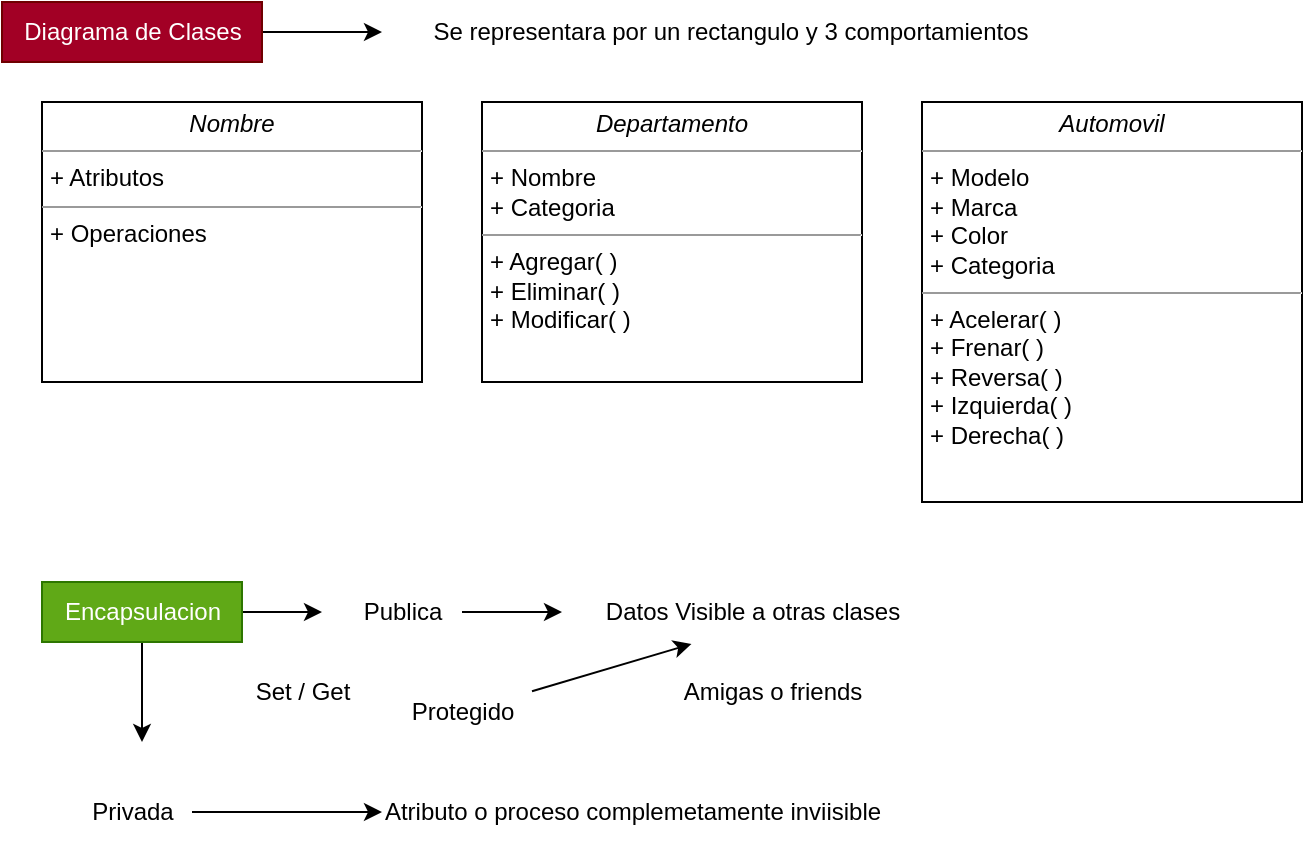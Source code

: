 <mxfile>
    <diagram id="jakKiQd1MnACC6p602-_" name="DigramadeClases">
        <mxGraphModel dx="799" dy="438" grid="1" gridSize="10" guides="1" tooltips="1" connect="1" arrows="1" fold="1" page="1" pageScale="1" pageWidth="827" pageHeight="1169" math="0" shadow="0">
            <root>
                <mxCell id="0"/>
                <mxCell id="1" parent="0"/>
                <mxCell id="3" style="edgeStyle=none;html=1;" edge="1" parent="1" source="2">
                    <mxGeometry relative="1" as="geometry">
                        <mxPoint x="240" y="105" as="targetPoint"/>
                    </mxGeometry>
                </mxCell>
                <mxCell id="2" value="Diagrama de Clases" style="text;html=1;align=center;verticalAlign=middle;resizable=0;points=[];autosize=1;strokeColor=#6F0000;fillColor=#a20025;fontColor=#ffffff;" vertex="1" parent="1">
                    <mxGeometry x="50" y="90" width="130" height="30" as="geometry"/>
                </mxCell>
                <mxCell id="4" value="Se representara por un rectangulo y 3 comportamientos" style="text;html=1;align=center;verticalAlign=middle;resizable=0;points=[];autosize=1;strokeColor=none;fillColor=none;" vertex="1" parent="1">
                    <mxGeometry x="254" y="90" width="320" height="30" as="geometry"/>
                </mxCell>
                <mxCell id="5" value="&lt;p style=&quot;margin:0px;margin-top:4px;text-align:center;&quot;&gt;&lt;i&gt;Nombre&lt;/i&gt;&lt;/p&gt;&lt;hr size=&quot;1&quot;&gt;&lt;p style=&quot;margin:0px;margin-left:4px;&quot;&gt;+ Atributos&lt;/p&gt;&lt;hr size=&quot;1&quot;&gt;&lt;p style=&quot;margin:0px;margin-left:4px;&quot;&gt;+ Operaciones&lt;/p&gt;" style="verticalAlign=top;align=left;overflow=fill;fontSize=12;fontFamily=Helvetica;html=1;" vertex="1" parent="1">
                    <mxGeometry x="70" y="140" width="190" height="140" as="geometry"/>
                </mxCell>
                <mxCell id="6" value="&lt;p style=&quot;margin:0px;margin-top:4px;text-align:center;&quot;&gt;&lt;i&gt;Departamento&lt;/i&gt;&lt;/p&gt;&lt;hr size=&quot;1&quot;&gt;&lt;p style=&quot;margin:0px;margin-left:4px;&quot;&gt;+ Nombre&lt;br&gt;+ Categoria&lt;/p&gt;&lt;hr size=&quot;1&quot;&gt;&lt;p style=&quot;margin:0px;margin-left:4px;&quot;&gt;+ Agregar( )&lt;br&gt;+ Eliminar( )&lt;/p&gt;&lt;p style=&quot;margin:0px;margin-left:4px;&quot;&gt;+ Modificar( )&lt;/p&gt;" style="verticalAlign=top;align=left;overflow=fill;fontSize=12;fontFamily=Helvetica;html=1;" vertex="1" parent="1">
                    <mxGeometry x="290" y="140" width="190" height="140" as="geometry"/>
                </mxCell>
                <mxCell id="7" value="&lt;p style=&quot;margin:0px;margin-top:4px;text-align:center;&quot;&gt;&lt;i&gt;Automovil&lt;/i&gt;&lt;/p&gt;&lt;hr size=&quot;1&quot;&gt;&lt;p style=&quot;margin:0px;margin-left:4px;&quot;&gt;+ Modelo&lt;br&gt;+ Marca&lt;/p&gt;&lt;p style=&quot;margin:0px;margin-left:4px;&quot;&gt;+ Color&lt;/p&gt;&lt;p style=&quot;margin:0px;margin-left:4px;&quot;&gt;+ Categoria&lt;/p&gt;&lt;hr size=&quot;1&quot;&gt;&lt;p style=&quot;margin:0px;margin-left:4px;&quot;&gt;+ Acelerar( )&lt;br&gt;+ Frenar( )&lt;/p&gt;&lt;p style=&quot;margin:0px;margin-left:4px;&quot;&gt;+ Reversa( )&lt;/p&gt;&lt;p style=&quot;margin:0px;margin-left:4px;&quot;&gt;+ Izquierda( )&lt;/p&gt;&lt;p style=&quot;margin:0px;margin-left:4px;&quot;&gt;+ Derecha( )&lt;/p&gt;" style="verticalAlign=top;align=left;overflow=fill;fontSize=12;fontFamily=Helvetica;html=1;" vertex="1" parent="1">
                    <mxGeometry x="510" y="140" width="190" height="200" as="geometry"/>
                </mxCell>
                <mxCell id="9" style="edgeStyle=none;html=1;" edge="1" parent="1" source="8">
                    <mxGeometry relative="1" as="geometry">
                        <mxPoint x="120" y="460" as="targetPoint"/>
                    </mxGeometry>
                </mxCell>
                <mxCell id="10" style="edgeStyle=none;html=1;" edge="1" parent="1" source="8">
                    <mxGeometry relative="1" as="geometry">
                        <mxPoint x="210" y="395" as="targetPoint"/>
                    </mxGeometry>
                </mxCell>
                <mxCell id="8" value="Encapsulacion" style="text;html=1;align=center;verticalAlign=middle;resizable=0;points=[];autosize=1;strokeColor=#2D7600;fillColor=#60a917;fontColor=#ffffff;" vertex="1" parent="1">
                    <mxGeometry x="70" y="380" width="100" height="30" as="geometry"/>
                </mxCell>
                <mxCell id="14" style="edgeStyle=none;html=1;" edge="1" parent="1" source="11">
                    <mxGeometry relative="1" as="geometry">
                        <mxPoint x="330" y="395" as="targetPoint"/>
                    </mxGeometry>
                </mxCell>
                <mxCell id="11" value="Publica" style="text;html=1;align=center;verticalAlign=middle;resizable=0;points=[];autosize=1;strokeColor=none;fillColor=none;" vertex="1" parent="1">
                    <mxGeometry x="220" y="380" width="60" height="30" as="geometry"/>
                </mxCell>
                <mxCell id="16" style="edgeStyle=none;html=1;" edge="1" parent="1" source="12">
                    <mxGeometry relative="1" as="geometry">
                        <mxPoint x="240" y="495" as="targetPoint"/>
                    </mxGeometry>
                </mxCell>
                <mxCell id="12" value="Privada" style="text;html=1;align=center;verticalAlign=middle;resizable=0;points=[];autosize=1;strokeColor=none;fillColor=none;" vertex="1" parent="1">
                    <mxGeometry x="85" y="480" width="60" height="30" as="geometry"/>
                </mxCell>
                <mxCell id="13" value="Set / Get" style="text;html=1;align=center;verticalAlign=middle;resizable=0;points=[];autosize=1;strokeColor=none;fillColor=none;" vertex="1" parent="1">
                    <mxGeometry x="165" y="420" width="70" height="30" as="geometry"/>
                </mxCell>
                <mxCell id="15" value="Datos Visible a otras clases" style="text;html=1;align=center;verticalAlign=middle;resizable=0;points=[];autosize=1;strokeColor=none;fillColor=none;" vertex="1" parent="1">
                    <mxGeometry x="340" y="380" width="170" height="30" as="geometry"/>
                </mxCell>
                <mxCell id="17" value="Atributo o proceso complemetamente inviisible" style="text;html=1;align=center;verticalAlign=middle;resizable=0;points=[];autosize=1;strokeColor=none;fillColor=none;" vertex="1" parent="1">
                    <mxGeometry x="230" y="480" width="270" height="30" as="geometry"/>
                </mxCell>
                <mxCell id="20" style="edgeStyle=none;html=1;entryX=0.322;entryY=1.033;entryDx=0;entryDy=0;entryPerimeter=0;" edge="1" parent="1" source="18" target="15">
                    <mxGeometry relative="1" as="geometry"/>
                </mxCell>
                <mxCell id="18" value="Protegido" style="text;html=1;align=center;verticalAlign=middle;resizable=0;points=[];autosize=1;strokeColor=none;fillColor=none;" vertex="1" parent="1">
                    <mxGeometry x="245" y="430" width="70" height="30" as="geometry"/>
                </mxCell>
                <mxCell id="21" value="Amigas o friends" style="text;html=1;align=center;verticalAlign=middle;resizable=0;points=[];autosize=1;strokeColor=none;fillColor=none;" vertex="1" parent="1">
                    <mxGeometry x="380" y="420" width="110" height="30" as="geometry"/>
                </mxCell>
            </root>
        </mxGraphModel>
    </diagram>
    <diagram id="9SX94kGip0-h0DlQFDOH" name="DiagramasClases:Asociacion">
        <mxGraphModel dx="799" dy="438" grid="1" gridSize="10" guides="1" tooltips="1" connect="1" arrows="1" fold="1" page="1" pageScale="1" pageWidth="827" pageHeight="1169" math="0" shadow="0">
            <root>
                <mxCell id="0"/>
                <mxCell id="1" parent="0"/>
                <mxCell id="mTc9lNZvth_GKWm5xJ1j-9" style="edgeStyle=none;html=1;exitX=1;exitY=0.5;exitDx=0;exitDy=0;endArrow=none;endFill=0;" edge="1" parent="1" source="mTc9lNZvth_GKWm5xJ1j-1" target="mTc9lNZvth_GKWm5xJ1j-8">
                    <mxGeometry relative="1" as="geometry"/>
                </mxCell>
                <mxCell id="mTc9lNZvth_GKWm5xJ1j-15" style="edgeStyle=none;html=1;exitX=1;exitY=0.5;exitDx=0;exitDy=0;entryX=-0.006;entryY=0.58;entryDx=0;entryDy=0;entryPerimeter=0;endArrow=none;endFill=0;" edge="1" parent="1" source="mTc9lNZvth_GKWm5xJ1j-1" target="mTc9lNZvth_GKWm5xJ1j-14">
                    <mxGeometry relative="1" as="geometry"/>
                </mxCell>
                <mxCell id="mTc9lNZvth_GKWm5xJ1j-1" value="&lt;p style=&quot;margin:0px;margin-top:4px;text-align:center;&quot;&gt;&lt;i&gt;Modulo&lt;/i&gt;&lt;/p&gt;&lt;hr size=&quot;1&quot;&gt;&lt;p style=&quot;margin:0px;margin-left:4px;&quot;&gt;+ NombredelModulo&lt;br&gt;+ Temario&lt;/p&gt;&lt;p style=&quot;margin:0px;margin-left:4px;&quot;&gt;+ Duracion&lt;/p&gt;&lt;p style=&quot;margin:0px;margin-left:4px;&quot;&gt;+ IdSemestre&lt;/p&gt;&lt;hr size=&quot;1&quot;&gt;&lt;p style=&quot;margin:0px;margin-left:4px;&quot;&gt;+ Evaluar( )&lt;br&gt;&lt;/p&gt;&lt;p style=&quot;margin:0px;margin-left:4px;&quot;&gt;+ GenerarActividad( )&lt;/p&gt;" style="verticalAlign=top;align=left;overflow=fill;fontSize=12;fontFamily=Helvetica;html=1;" vertex="1" parent="1">
                    <mxGeometry x="110" y="80" width="190" height="140" as="geometry"/>
                </mxCell>
                <mxCell id="mTc9lNZvth_GKWm5xJ1j-2" value="Diagrama de clases : Asociacion" style="text;html=1;align=center;verticalAlign=middle;resizable=0;points=[];autosize=1;strokeColor=#001DBC;fillColor=#0050ef;fontColor=#ffffff;" vertex="1" parent="1">
                    <mxGeometry x="340" y="10" width="200" height="30" as="geometry"/>
                </mxCell>
                <mxCell id="mTc9lNZvth_GKWm5xJ1j-3" value="1&lt;br&gt;0.1&lt;br&gt;M.N&lt;br&gt;*&lt;br&gt;0.*&lt;br&gt;1.*" style="text;html=1;align=center;verticalAlign=middle;resizable=0;points=[];autosize=1;strokeColor=none;fillColor=none;" vertex="1" parent="1">
                    <mxGeometry x="145" y="280" width="50" height="100" as="geometry"/>
                </mxCell>
                <mxCell id="mTc9lNZvth_GKWm5xJ1j-4" value="CARDINALIDAD DE ASOCIACION" style="text;html=1;align=center;verticalAlign=middle;resizable=0;points=[];autosize=1;strokeColor=#A50040;fillColor=#d80073;fontColor=#ffffff;" vertex="1" parent="1">
                    <mxGeometry x="80" y="250" width="210" height="30" as="geometry"/>
                </mxCell>
                <mxCell id="mTc9lNZvth_GKWm5xJ1j-6" style="edgeStyle=none;html=1;" edge="1" parent="1" source="mTc9lNZvth_GKWm5xJ1j-5" target="mTc9lNZvth_GKWm5xJ1j-7">
                    <mxGeometry relative="1" as="geometry">
                        <mxPoint x="380" y="385" as="targetPoint"/>
                        <Array as="points">
                            <mxPoint x="360" y="400"/>
                        </Array>
                    </mxGeometry>
                </mxCell>
                <mxCell id="mTc9lNZvth_GKWm5xJ1j-5" value="Multiplicidad" style="text;html=1;align=center;verticalAlign=middle;resizable=0;points=[];autosize=1;strokeColor=#BD7000;fillColor=#f0a30a;fontColor=#000000;" vertex="1" parent="1">
                    <mxGeometry x="40" y="380" width="90" height="30" as="geometry"/>
                </mxCell>
                <mxCell id="mTc9lNZvth_GKWm5xJ1j-7" value="Resticcion &amp;gt;=1" style="text;html=1;align=center;verticalAlign=middle;resizable=0;points=[];autosize=1;strokeColor=none;fillColor=none;" vertex="1" parent="1">
                    <mxGeometry x="400" y="380" width="100" height="30" as="geometry"/>
                </mxCell>
                <mxCell id="mTc9lNZvth_GKWm5xJ1j-8" value="&lt;p style=&quot;margin:0px;margin-top:4px;text-align:center;text-decoration:underline;&quot;&gt;&lt;b&gt;Maestro&lt;/b&gt;&lt;/p&gt;&lt;hr&gt;&lt;p style=&quot;margin:0px;margin-left:8px;&quot;&gt;+ Nombre&lt;br&gt;+ Apellidos&lt;br&gt;+ IdCarrera&lt;/p&gt;" style="verticalAlign=top;align=left;overflow=fill;fontSize=12;fontFamily=Helvetica;html=1;" vertex="1" parent="1">
                    <mxGeometry x="520" y="105" width="160" height="90" as="geometry"/>
                </mxCell>
                <mxCell id="mTc9lNZvth_GKWm5xJ1j-10" value="1" style="text;html=1;align=center;verticalAlign=middle;resizable=0;points=[];autosize=1;strokeColor=none;fillColor=none;" vertex="1" parent="1">
                    <mxGeometry x="300" y="120" width="30" height="30" as="geometry"/>
                </mxCell>
                <mxCell id="mTc9lNZvth_GKWm5xJ1j-11" value="1" style="text;html=1;align=center;verticalAlign=middle;resizable=0;points=[];autosize=1;strokeColor=none;fillColor=none;" vertex="1" parent="1">
                    <mxGeometry x="490" y="120" width="30" height="30" as="geometry"/>
                </mxCell>
                <mxCell id="mTc9lNZvth_GKWm5xJ1j-13" value="{ edad &amp;gt; 18 }" style="text;html=1;align=center;verticalAlign=middle;resizable=0;points=[];autosize=1;strokeColor=none;fillColor=none;" vertex="1" parent="1">
                    <mxGeometry x="395" y="120" width="90" height="30" as="geometry"/>
                </mxCell>
                <mxCell id="mTc9lNZvth_GKWm5xJ1j-14" value="&lt;p style=&quot;margin:0px;margin-top:4px;text-align:center;text-decoration:underline;&quot;&gt;&lt;b&gt;Alumno&lt;/b&gt;&lt;/p&gt;&lt;hr&gt;&lt;p style=&quot;margin:0px;margin-left:8px;&quot;&gt;+ Nombre&lt;br&gt;+ Apellidos&lt;br&gt;+ IdCarrera&lt;/p&gt;" style="verticalAlign=top;align=left;overflow=fill;fontSize=12;fontFamily=Helvetica;html=1;" vertex="1" parent="1">
                    <mxGeometry x="520" y="240" width="160" height="90" as="geometry"/>
                </mxCell>
                <mxCell id="mTc9lNZvth_GKWm5xJ1j-17" value="1" style="text;html=1;align=center;verticalAlign=middle;resizable=0;points=[];autosize=1;strokeColor=none;fillColor=none;" vertex="1" parent="1">
                    <mxGeometry x="300" y="170" width="30" height="30" as="geometry"/>
                </mxCell>
                <mxCell id="mTc9lNZvth_GKWm5xJ1j-18" value="1" style="text;html=1;align=center;verticalAlign=middle;resizable=0;points=[];autosize=1;strokeColor=none;fillColor=none;" vertex="1" parent="1">
                    <mxGeometry x="490" y="290" width="30" height="30" as="geometry"/>
                </mxCell>
                <mxCell id="mTc9lNZvth_GKWm5xJ1j-21" style="edgeStyle=none;html=1;entryX=1;entryY=0.5;entryDx=0;entryDy=0;endArrow=none;endFill=0;" edge="1" parent="1" source="mTc9lNZvth_GKWm5xJ1j-20" target="mTc9lNZvth_GKWm5xJ1j-8">
                    <mxGeometry relative="1" as="geometry"/>
                </mxCell>
                <mxCell id="mTc9lNZvth_GKWm5xJ1j-22" style="edgeStyle=none;html=1;entryX=1;entryY=0.5;entryDx=0;entryDy=0;endArrow=none;endFill=0;" edge="1" parent="1" source="mTc9lNZvth_GKWm5xJ1j-20" target="mTc9lNZvth_GKWm5xJ1j-14">
                    <mxGeometry relative="1" as="geometry"/>
                </mxCell>
                <mxCell id="mTc9lNZvth_GKWm5xJ1j-20" value="Excluyente" style="text;html=1;align=center;verticalAlign=middle;resizable=0;points=[];autosize=1;strokeColor=#314354;fillColor=#647687;fontColor=#ffffff;" vertex="1" parent="1">
                    <mxGeometry x="720" y="190" width="80" height="30" as="geometry"/>
                </mxCell>
            </root>
        </mxGraphModel>
    </diagram>
    <diagram id="znELd5trfDQXQPFxnPSX" name="DiagramaClases:Agregacion">
        <mxGraphModel dx="799" dy="438" grid="1" gridSize="10" guides="1" tooltips="1" connect="1" arrows="1" fold="1" page="1" pageScale="1" pageWidth="827" pageHeight="1169" math="0" shadow="0">
            <root>
                <mxCell id="0"/>
                <mxCell id="1" parent="0"/>
                <mxCell id="vpXZEbDB5GCt4th1va7H-1" value="&lt;p style=&quot;margin:0px;margin-top:4px;text-align:center;text-decoration:underline;&quot;&gt;&lt;b&gt;Escuela&lt;/b&gt;&lt;/p&gt;&lt;hr&gt;&lt;p style=&quot;margin:0px;margin-left:8px;&quot;&gt;+ Nombre&lt;br&gt;+ Direccion&lt;br&gt;+ Categoria&lt;/p&gt;" style="verticalAlign=top;align=left;overflow=fill;fontSize=12;fontFamily=Helvetica;html=1;" vertex="1" parent="1">
                    <mxGeometry x="360" y="40" width="160" height="90" as="geometry"/>
                </mxCell>
                <mxCell id="65Rz2k1kPjjQKp8oclDn-2" style="edgeStyle=none;html=1;entryX=0;entryY=0.5;entryDx=0;entryDy=0;endArrow=diamond;endFill=0;" edge="1" parent="1" source="65Rz2k1kPjjQKp8oclDn-1" target="vpXZEbDB5GCt4th1va7H-1">
                    <mxGeometry relative="1" as="geometry">
                        <Array as="points">
                            <mxPoint x="200" y="85"/>
                        </Array>
                    </mxGeometry>
                </mxCell>
                <mxCell id="65Rz2k1kPjjQKp8oclDn-1" value="&lt;p style=&quot;margin:0px;margin-top:4px;text-align:center;text-decoration:underline;&quot;&gt;&lt;b&gt;Maestro&lt;/b&gt;&lt;/p&gt;&lt;hr&gt;&lt;p style=&quot;margin:0px;margin-left:8px;&quot;&gt;+ Nombre&lt;br&gt;+ Apellidos&lt;br&gt;+ IdCarrera&lt;/p&gt;" style="verticalAlign=top;align=left;overflow=fill;fontSize=12;fontFamily=Helvetica;html=1;" vertex="1" parent="1">
                    <mxGeometry x="120" y="200" width="160" height="90" as="geometry"/>
                </mxCell>
                <mxCell id="cbWwZOHXRfxdPJkLFT5m-2" style="edgeStyle=none;html=1;entryX=1;entryY=0.5;entryDx=0;entryDy=0;startArrow=none;startFill=0;endArrow=diamond;endFill=0;" edge="1" parent="1" target="vpXZEbDB5GCt4th1va7H-1">
                    <mxGeometry relative="1" as="geometry">
                        <mxPoint x="680" y="200" as="sourcePoint"/>
                        <Array as="points">
                            <mxPoint x="680" y="80"/>
                            <mxPoint x="650" y="80"/>
                            <mxPoint x="610" y="80"/>
                        </Array>
                    </mxGeometry>
                </mxCell>
                <mxCell id="cbWwZOHXRfxdPJkLFT5m-1" value="&lt;p style=&quot;margin:0px;margin-top:4px;text-align:center;text-decoration:underline;&quot;&gt;&lt;b&gt;Alumno&lt;/b&gt;&lt;/p&gt;&lt;hr&gt;&lt;p style=&quot;margin:0px;margin-left:8px;&quot;&gt;+ Nombre&lt;br&gt;+ Apellidos&lt;br&gt;+ IdCarrera&lt;/p&gt;" style="verticalAlign=top;align=left;overflow=fill;fontSize=12;fontFamily=Helvetica;html=1;" vertex="1" parent="1">
                    <mxGeometry x="600" y="200" width="160" height="90" as="geometry"/>
                </mxCell>
                <mxCell id="cbWwZOHXRfxdPJkLFT5m-3" value="Agregacion" style="text;html=1;align=center;verticalAlign=middle;resizable=0;points=[];autosize=1;strokeColor=#BD7000;fillColor=#f0a30a;fontColor=#000000;" vertex="1" parent="1">
                    <mxGeometry x="380" y="370" width="80" height="30" as="geometry"/>
                </mxCell>
            </root>
        </mxGraphModel>
    </diagram>
</mxfile>